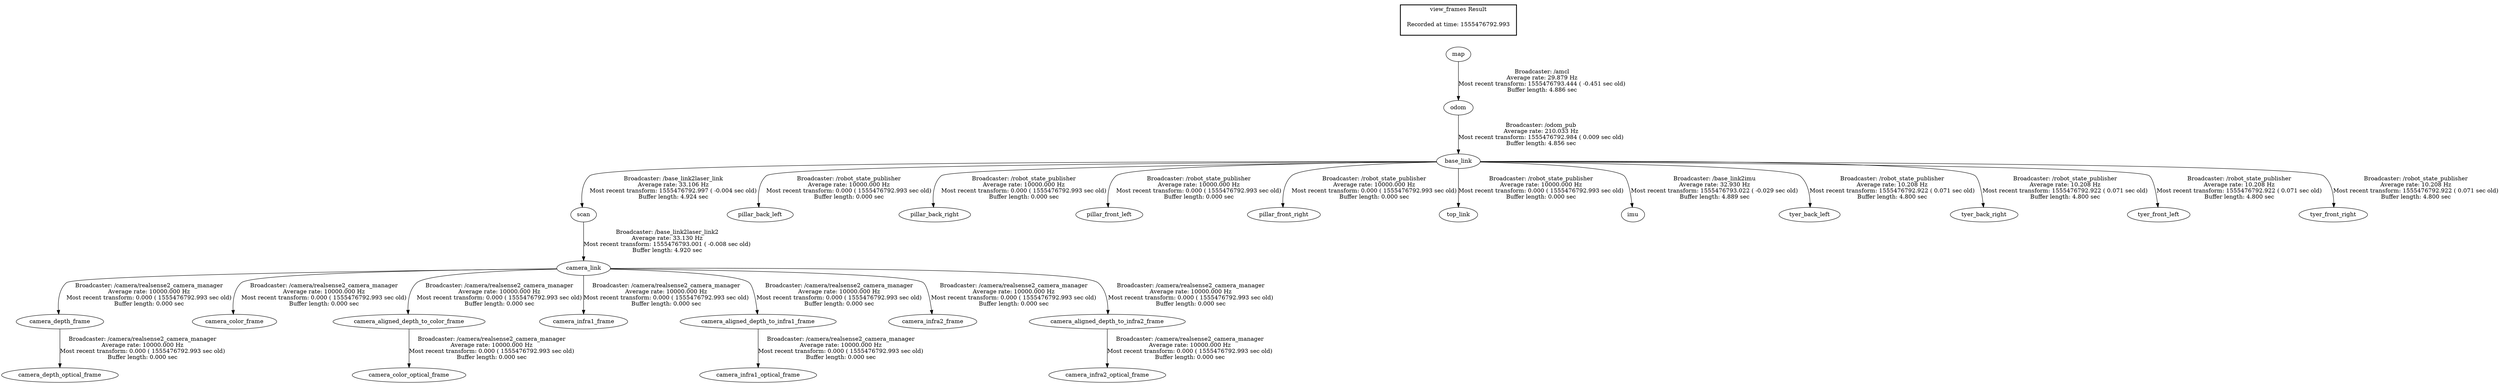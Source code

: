 digraph G {
"camera_link" -> "camera_depth_frame"[label="Broadcaster: /camera/realsense2_camera_manager\nAverage rate: 10000.000 Hz\nMost recent transform: 0.000 ( 1555476792.993 sec old)\nBuffer length: 0.000 sec\n"];
"scan" -> "camera_link"[label="Broadcaster: /base_link2laser_link2\nAverage rate: 33.130 Hz\nMost recent transform: 1555476793.001 ( -0.008 sec old)\nBuffer length: 4.920 sec\n"];
"camera_depth_frame" -> "camera_depth_optical_frame"[label="Broadcaster: /camera/realsense2_camera_manager\nAverage rate: 10000.000 Hz\nMost recent transform: 0.000 ( 1555476792.993 sec old)\nBuffer length: 0.000 sec\n"];
"camera_link" -> "camera_color_frame"[label="Broadcaster: /camera/realsense2_camera_manager\nAverage rate: 10000.000 Hz\nMost recent transform: 0.000 ( 1555476792.993 sec old)\nBuffer length: 0.000 sec\n"];
"camera_aligned_depth_to_color_frame" -> "camera_color_optical_frame"[label="Broadcaster: /camera/realsense2_camera_manager\nAverage rate: 10000.000 Hz\nMost recent transform: 0.000 ( 1555476792.993 sec old)\nBuffer length: 0.000 sec\n"];
"camera_link" -> "camera_aligned_depth_to_color_frame"[label="Broadcaster: /camera/realsense2_camera_manager\nAverage rate: 10000.000 Hz\nMost recent transform: 0.000 ( 1555476792.993 sec old)\nBuffer length: 0.000 sec\n"];
"camera_link" -> "camera_infra1_frame"[label="Broadcaster: /camera/realsense2_camera_manager\nAverage rate: 10000.000 Hz\nMost recent transform: 0.000 ( 1555476792.993 sec old)\nBuffer length: 0.000 sec\n"];
"camera_aligned_depth_to_infra1_frame" -> "camera_infra1_optical_frame"[label="Broadcaster: /camera/realsense2_camera_manager\nAverage rate: 10000.000 Hz\nMost recent transform: 0.000 ( 1555476792.993 sec old)\nBuffer length: 0.000 sec\n"];
"camera_link" -> "camera_aligned_depth_to_infra1_frame"[label="Broadcaster: /camera/realsense2_camera_manager\nAverage rate: 10000.000 Hz\nMost recent transform: 0.000 ( 1555476792.993 sec old)\nBuffer length: 0.000 sec\n"];
"camera_link" -> "camera_infra2_frame"[label="Broadcaster: /camera/realsense2_camera_manager\nAverage rate: 10000.000 Hz\nMost recent transform: 0.000 ( 1555476792.993 sec old)\nBuffer length: 0.000 sec\n"];
"camera_aligned_depth_to_infra2_frame" -> "camera_infra2_optical_frame"[label="Broadcaster: /camera/realsense2_camera_manager\nAverage rate: 10000.000 Hz\nMost recent transform: 0.000 ( 1555476792.993 sec old)\nBuffer length: 0.000 sec\n"];
"camera_link" -> "camera_aligned_depth_to_infra2_frame"[label="Broadcaster: /camera/realsense2_camera_manager\nAverage rate: 10000.000 Hz\nMost recent transform: 0.000 ( 1555476792.993 sec old)\nBuffer length: 0.000 sec\n"];
"base_link" -> "pillar_back_left"[label="Broadcaster: /robot_state_publisher\nAverage rate: 10000.000 Hz\nMost recent transform: 0.000 ( 1555476792.993 sec old)\nBuffer length: 0.000 sec\n"];
"odom" -> "base_link"[label="Broadcaster: /odom_pub\nAverage rate: 210.033 Hz\nMost recent transform: 1555476792.984 ( 0.009 sec old)\nBuffer length: 4.856 sec\n"];
"base_link" -> "pillar_back_right"[label="Broadcaster: /robot_state_publisher\nAverage rate: 10000.000 Hz\nMost recent transform: 0.000 ( 1555476792.993 sec old)\nBuffer length: 0.000 sec\n"];
"base_link" -> "pillar_front_left"[label="Broadcaster: /robot_state_publisher\nAverage rate: 10000.000 Hz\nMost recent transform: 0.000 ( 1555476792.993 sec old)\nBuffer length: 0.000 sec\n"];
"base_link" -> "pillar_front_right"[label="Broadcaster: /robot_state_publisher\nAverage rate: 10000.000 Hz\nMost recent transform: 0.000 ( 1555476792.993 sec old)\nBuffer length: 0.000 sec\n"];
"base_link" -> "top_link"[label="Broadcaster: /robot_state_publisher\nAverage rate: 10000.000 Hz\nMost recent transform: 0.000 ( 1555476792.993 sec old)\nBuffer length: 0.000 sec\n"];
"base_link" -> "scan"[label="Broadcaster: /base_link2laser_link\nAverage rate: 33.106 Hz\nMost recent transform: 1555476792.997 ( -0.004 sec old)\nBuffer length: 4.924 sec\n"];
"map" -> "odom"[label="Broadcaster: /amcl\nAverage rate: 29.879 Hz\nMost recent transform: 1555476793.444 ( -0.451 sec old)\nBuffer length: 4.886 sec\n"];
"base_link" -> "imu"[label="Broadcaster: /base_link2imu\nAverage rate: 32.930 Hz\nMost recent transform: 1555476793.022 ( -0.029 sec old)\nBuffer length: 4.889 sec\n"];
"base_link" -> "tyer_back_left"[label="Broadcaster: /robot_state_publisher\nAverage rate: 10.208 Hz\nMost recent transform: 1555476792.922 ( 0.071 sec old)\nBuffer length: 4.800 sec\n"];
"base_link" -> "tyer_back_right"[label="Broadcaster: /robot_state_publisher\nAverage rate: 10.208 Hz\nMost recent transform: 1555476792.922 ( 0.071 sec old)\nBuffer length: 4.800 sec\n"];
"base_link" -> "tyer_front_left"[label="Broadcaster: /robot_state_publisher\nAverage rate: 10.208 Hz\nMost recent transform: 1555476792.922 ( 0.071 sec old)\nBuffer length: 4.800 sec\n"];
"base_link" -> "tyer_front_right"[label="Broadcaster: /robot_state_publisher\nAverage rate: 10.208 Hz\nMost recent transform: 1555476792.922 ( 0.071 sec old)\nBuffer length: 4.800 sec\n"];
edge [style=invis];
 subgraph cluster_legend { style=bold; color=black; label ="view_frames Result";
"Recorded at time: 1555476792.993"[ shape=plaintext ] ;
 }->"map";
}